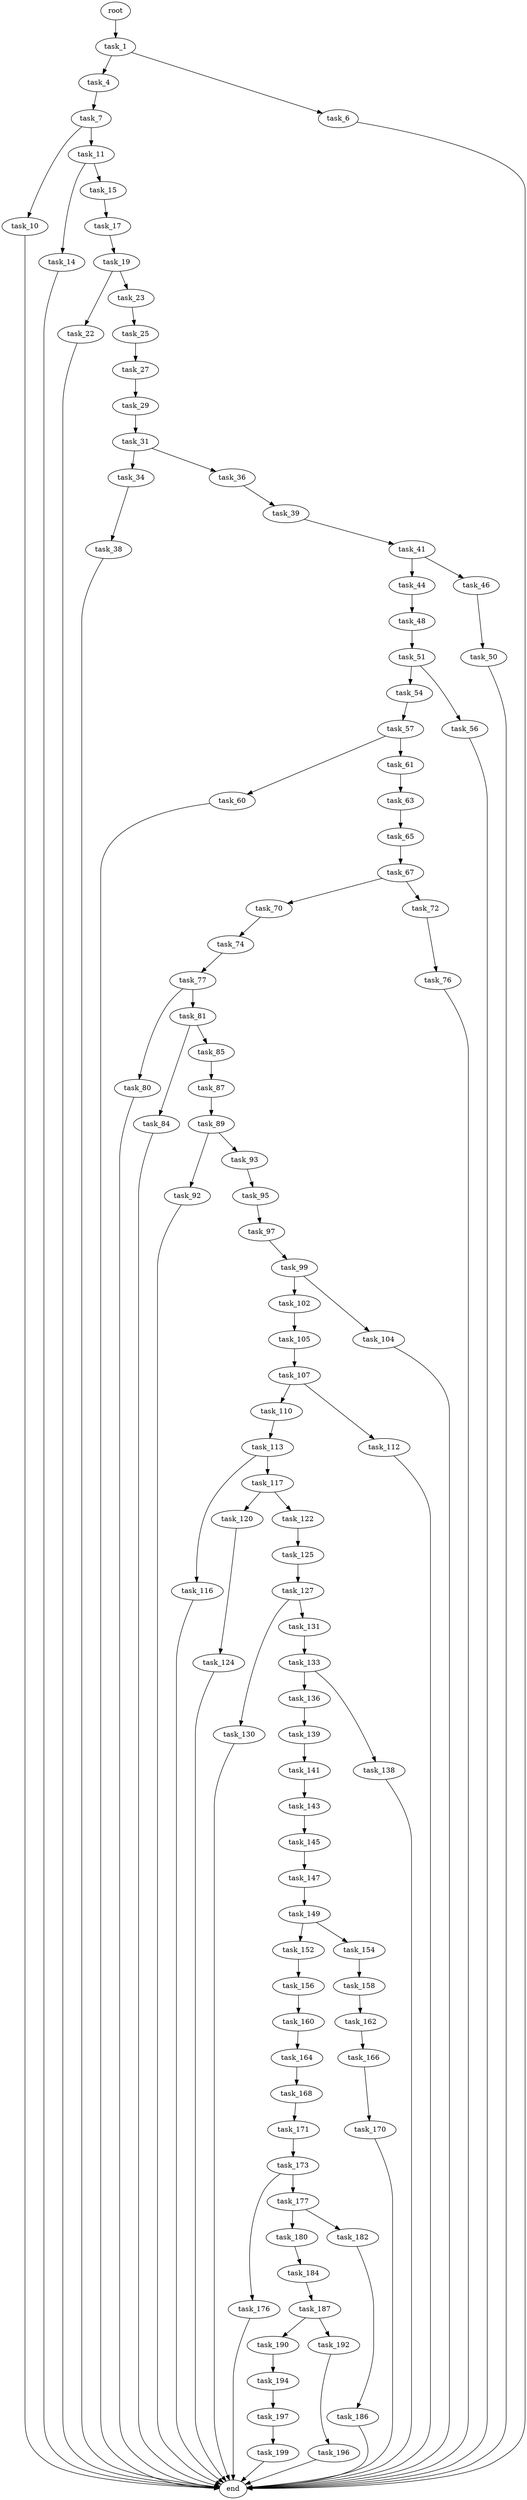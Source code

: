 digraph G {
  root [size="0.000000"];
  task_1 [size="8795122887.000000"];
  task_4 [size="28991029248.000000"];
  task_6 [size="2126873884.000000"];
  task_7 [size="536625039626.000000"];
  task_10 [size="231928233984.000000"];
  task_11 [size="8589934592.000000"];
  task_14 [size="28991029248.000000"];
  task_15 [size="134217728000.000000"];
  task_17 [size="549755813888.000000"];
  task_19 [size="2104639168.000000"];
  task_22 [size="231928233984.000000"];
  task_23 [size="549755813888.000000"];
  task_25 [size="11279363677.000000"];
  task_27 [size="549755813888.000000"];
  task_29 [size="134217728000.000000"];
  task_31 [size="8116757354.000000"];
  task_34 [size="28991029248.000000"];
  task_36 [size="782757789696.000000"];
  task_38 [size="276342542919.000000"];
  task_39 [size="28991029248.000000"];
  task_41 [size="68719476736.000000"];
  task_44 [size="193390067866.000000"];
  task_46 [size="74055775043.000000"];
  task_48 [size="1073741824000.000000"];
  task_50 [size="4042543961.000000"];
  task_51 [size="351221988447.000000"];
  task_54 [size="68719476736.000000"];
  task_56 [size="316174427140.000000"];
  task_57 [size="89525694044.000000"];
  task_60 [size="134217728000.000000"];
  task_61 [size="315571043531.000000"];
  task_63 [size="259065463615.000000"];
  task_65 [size="231928233984.000000"];
  task_67 [size="452814364725.000000"];
  task_70 [size="2124099480.000000"];
  task_72 [size="185988874493.000000"];
  task_74 [size="368293445632.000000"];
  task_76 [size="28991029248.000000"];
  task_77 [size="36753621664.000000"];
  task_80 [size="231928233984.000000"];
  task_81 [size="134217728000.000000"];
  task_84 [size="543524098158.000000"];
  task_85 [size="8589934592.000000"];
  task_87 [size="25266395088.000000"];
  task_89 [size="93836177421.000000"];
  task_92 [size="16351266519.000000"];
  task_93 [size="1404458439137.000000"];
  task_95 [size="1307671176877.000000"];
  task_97 [size="21544008937.000000"];
  task_99 [size="5821091854.000000"];
  task_102 [size="10273363743.000000"];
  task_104 [size="3371575962.000000"];
  task_105 [size="549755813888.000000"];
  task_107 [size="782757789696.000000"];
  task_110 [size="549755813888.000000"];
  task_112 [size="68719476736.000000"];
  task_113 [size="16078415817.000000"];
  task_116 [size="368293445632.000000"];
  task_117 [size="8589934592.000000"];
  task_120 [size="1073741824000.000000"];
  task_122 [size="219296179823.000000"];
  task_124 [size="549755813888.000000"];
  task_125 [size="8589934592.000000"];
  task_127 [size="1682871994.000000"];
  task_130 [size="637657546455.000000"];
  task_131 [size="29476504258.000000"];
  task_133 [size="616367745588.000000"];
  task_136 [size="13042767906.000000"];
  task_138 [size="11563165605.000000"];
  task_139 [size="1073741824000.000000"];
  task_141 [size="14778017561.000000"];
  task_143 [size="7152145309.000000"];
  task_145 [size="782757789696.000000"];
  task_147 [size="4730030197.000000"];
  task_149 [size="1190518448568.000000"];
  task_152 [size="19025143112.000000"];
  task_154 [size="68719476736.000000"];
  task_156 [size="35769432328.000000"];
  task_158 [size="1381654475.000000"];
  task_160 [size="3723646647.000000"];
  task_162 [size="2039325975.000000"];
  task_164 [size="8116308631.000000"];
  task_166 [size="6073190036.000000"];
  task_168 [size="15538686888.000000"];
  task_170 [size="16744827060.000000"];
  task_171 [size="12849583737.000000"];
  task_173 [size="68719476736.000000"];
  task_176 [size="19145334228.000000"];
  task_177 [size="3712529792.000000"];
  task_180 [size="32104642197.000000"];
  task_182 [size="295571549297.000000"];
  task_184 [size="679077226740.000000"];
  task_186 [size="68719476736.000000"];
  task_187 [size="969433655.000000"];
  task_190 [size="570904255823.000000"];
  task_192 [size="578127816476.000000"];
  task_194 [size="285584843888.000000"];
  task_196 [size="96661360490.000000"];
  task_197 [size="68719476736.000000"];
  task_199 [size="727375952337.000000"];
  end [size="0.000000"];

  root -> task_1 [size="1.000000"];
  task_1 -> task_4 [size="411041792.000000"];
  task_1 -> task_6 [size="411041792.000000"];
  task_4 -> task_7 [size="75497472.000000"];
  task_6 -> end [size="1.000000"];
  task_7 -> task_10 [size="679477248.000000"];
  task_7 -> task_11 [size="679477248.000000"];
  task_10 -> end [size="1.000000"];
  task_11 -> task_14 [size="33554432.000000"];
  task_11 -> task_15 [size="33554432.000000"];
  task_14 -> end [size="1.000000"];
  task_15 -> task_17 [size="209715200.000000"];
  task_17 -> task_19 [size="536870912.000000"];
  task_19 -> task_22 [size="75497472.000000"];
  task_19 -> task_23 [size="75497472.000000"];
  task_22 -> end [size="1.000000"];
  task_23 -> task_25 [size="536870912.000000"];
  task_25 -> task_27 [size="301989888.000000"];
  task_27 -> task_29 [size="536870912.000000"];
  task_29 -> task_31 [size="209715200.000000"];
  task_31 -> task_34 [size="134217728.000000"];
  task_31 -> task_36 [size="134217728.000000"];
  task_34 -> task_38 [size="75497472.000000"];
  task_36 -> task_39 [size="679477248.000000"];
  task_38 -> end [size="1.000000"];
  task_39 -> task_41 [size="75497472.000000"];
  task_41 -> task_44 [size="134217728.000000"];
  task_41 -> task_46 [size="134217728.000000"];
  task_44 -> task_48 [size="301989888.000000"];
  task_46 -> task_50 [size="75497472.000000"];
  task_48 -> task_51 [size="838860800.000000"];
  task_50 -> end [size="1.000000"];
  task_51 -> task_54 [size="679477248.000000"];
  task_51 -> task_56 [size="679477248.000000"];
  task_54 -> task_57 [size="134217728.000000"];
  task_56 -> end [size="1.000000"];
  task_57 -> task_60 [size="209715200.000000"];
  task_57 -> task_61 [size="209715200.000000"];
  task_60 -> end [size="1.000000"];
  task_61 -> task_63 [size="411041792.000000"];
  task_63 -> task_65 [size="209715200.000000"];
  task_65 -> task_67 [size="301989888.000000"];
  task_67 -> task_70 [size="679477248.000000"];
  task_67 -> task_72 [size="679477248.000000"];
  task_70 -> task_74 [size="134217728.000000"];
  task_72 -> task_76 [size="209715200.000000"];
  task_74 -> task_77 [size="411041792.000000"];
  task_76 -> end [size="1.000000"];
  task_77 -> task_80 [size="33554432.000000"];
  task_77 -> task_81 [size="33554432.000000"];
  task_80 -> end [size="1.000000"];
  task_81 -> task_84 [size="209715200.000000"];
  task_81 -> task_85 [size="209715200.000000"];
  task_84 -> end [size="1.000000"];
  task_85 -> task_87 [size="33554432.000000"];
  task_87 -> task_89 [size="411041792.000000"];
  task_89 -> task_92 [size="75497472.000000"];
  task_89 -> task_93 [size="75497472.000000"];
  task_92 -> end [size="1.000000"];
  task_93 -> task_95 [size="838860800.000000"];
  task_95 -> task_97 [size="838860800.000000"];
  task_97 -> task_99 [size="838860800.000000"];
  task_99 -> task_102 [size="301989888.000000"];
  task_99 -> task_104 [size="301989888.000000"];
  task_102 -> task_105 [size="301989888.000000"];
  task_104 -> end [size="1.000000"];
  task_105 -> task_107 [size="536870912.000000"];
  task_107 -> task_110 [size="679477248.000000"];
  task_107 -> task_112 [size="679477248.000000"];
  task_110 -> task_113 [size="536870912.000000"];
  task_112 -> end [size="1.000000"];
  task_113 -> task_116 [size="679477248.000000"];
  task_113 -> task_117 [size="679477248.000000"];
  task_116 -> end [size="1.000000"];
  task_117 -> task_120 [size="33554432.000000"];
  task_117 -> task_122 [size="33554432.000000"];
  task_120 -> task_124 [size="838860800.000000"];
  task_122 -> task_125 [size="536870912.000000"];
  task_124 -> end [size="1.000000"];
  task_125 -> task_127 [size="33554432.000000"];
  task_127 -> task_130 [size="75497472.000000"];
  task_127 -> task_131 [size="75497472.000000"];
  task_130 -> end [size="1.000000"];
  task_131 -> task_133 [size="536870912.000000"];
  task_133 -> task_136 [size="679477248.000000"];
  task_133 -> task_138 [size="679477248.000000"];
  task_136 -> task_139 [size="411041792.000000"];
  task_138 -> end [size="1.000000"];
  task_139 -> task_141 [size="838860800.000000"];
  task_141 -> task_143 [size="33554432.000000"];
  task_143 -> task_145 [size="33554432.000000"];
  task_145 -> task_147 [size="679477248.000000"];
  task_147 -> task_149 [size="75497472.000000"];
  task_149 -> task_152 [size="838860800.000000"];
  task_149 -> task_154 [size="838860800.000000"];
  task_152 -> task_156 [size="33554432.000000"];
  task_154 -> task_158 [size="134217728.000000"];
  task_156 -> task_160 [size="33554432.000000"];
  task_158 -> task_162 [size="33554432.000000"];
  task_160 -> task_164 [size="75497472.000000"];
  task_162 -> task_166 [size="33554432.000000"];
  task_164 -> task_168 [size="536870912.000000"];
  task_166 -> task_170 [size="134217728.000000"];
  task_168 -> task_171 [size="679477248.000000"];
  task_170 -> end [size="1.000000"];
  task_171 -> task_173 [size="33554432.000000"];
  task_173 -> task_176 [size="134217728.000000"];
  task_173 -> task_177 [size="134217728.000000"];
  task_176 -> end [size="1.000000"];
  task_177 -> task_180 [size="75497472.000000"];
  task_177 -> task_182 [size="75497472.000000"];
  task_180 -> task_184 [size="679477248.000000"];
  task_182 -> task_186 [size="536870912.000000"];
  task_184 -> task_187 [size="536870912.000000"];
  task_186 -> end [size="1.000000"];
  task_187 -> task_190 [size="75497472.000000"];
  task_187 -> task_192 [size="75497472.000000"];
  task_190 -> task_194 [size="679477248.000000"];
  task_192 -> task_196 [size="536870912.000000"];
  task_194 -> task_197 [size="301989888.000000"];
  task_196 -> end [size="1.000000"];
  task_197 -> task_199 [size="134217728.000000"];
  task_199 -> end [size="1.000000"];
}
